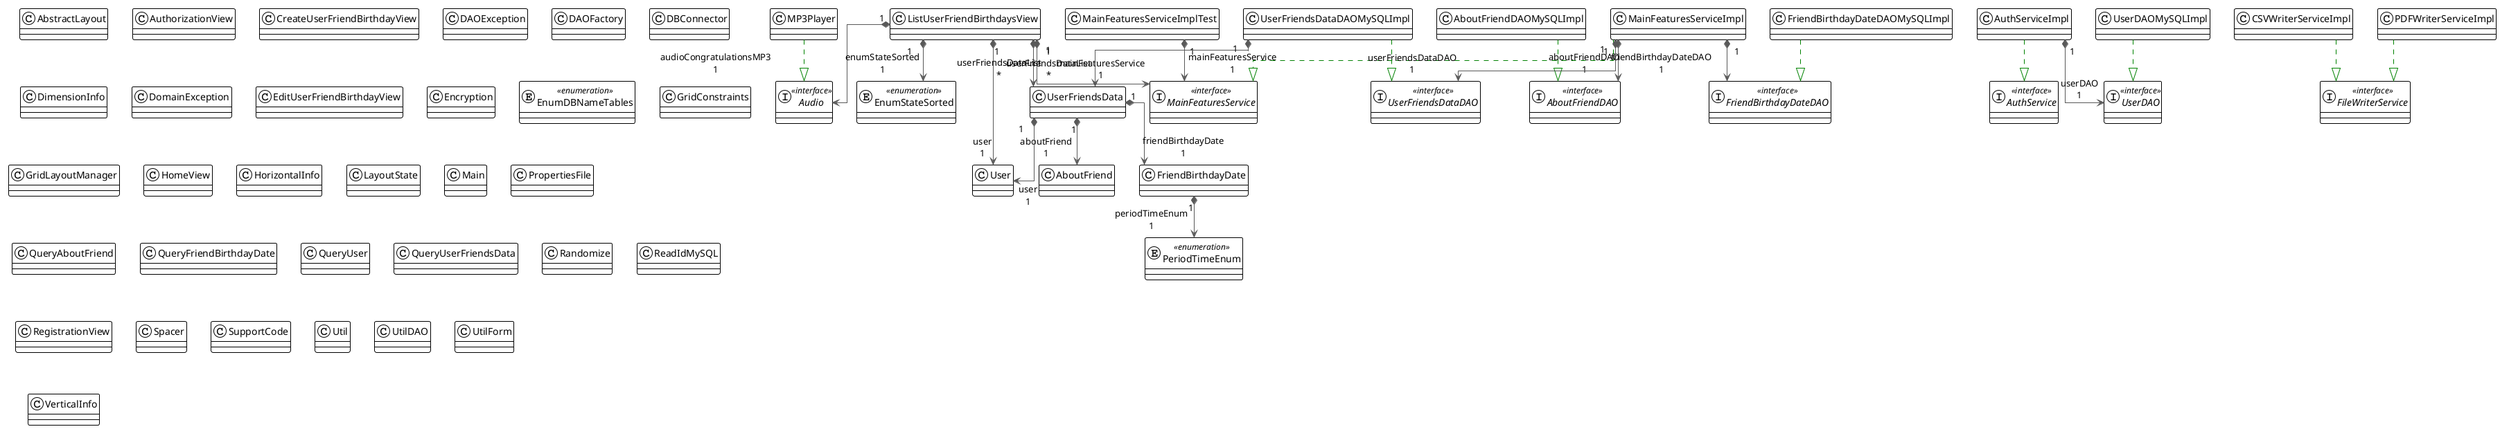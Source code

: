 @startuml

!theme plain
top to bottom direction
skinparam linetype ortho

class AboutFriend
interface AboutFriendDAO << interface >>
class AboutFriendDAOMySQLImpl
class AbstractLayout
interface Audio << interface >>
interface AuthService << interface >>
class AuthServiceImpl
class AuthorizationView
class CSVWriterServiceImpl
class CreateUserFriendBirthdayView
class DAOException
class DAOFactory
class DBConnector
class DimensionInfo
class DomainException
class EditUserFriendBirthdayView
class Encryption
enum EnumDBNameTables << enumeration >>
enum EnumStateSorted << enumeration >>
interface FileWriterService << interface >>
class FriendBirthdayDate
interface FriendBirthdayDateDAO << interface >>
class FriendBirthdayDateDAOMySQLImpl
class GridConstraints
class GridLayoutManager
class HomeView
class HorizontalInfo
class LayoutState
class ListUserFriendBirthdaysView
class MP3Player
class Main
interface MainFeaturesService << interface >>
class MainFeaturesServiceImpl
class MainFeaturesServiceImplTest
class PDFWriterServiceImpl
enum PeriodTimeEnum << enumeration >>
class PropertiesFile
class QueryAboutFriend
class QueryFriendBirthdayDate
class QueryUser
class QueryUserFriendsData
class Randomize
class ReadIdMySQL
class RegistrationView
class Spacer
class SupportCode
class User
interface UserDAO << interface >>
class UserDAOMySQLImpl
class UserFriendsData
interface UserFriendsDataDAO << interface >>
class UserFriendsDataDAOMySQLImpl
class Util
class UtilDAO
class UtilForm
class VerticalInfo

AboutFriendDAOMySQLImpl         -[#008200,dashed]-^  AboutFriendDAO                 
AuthServiceImpl                 -[#008200,dashed]-^  AuthService                    
AuthServiceImpl                "1" *-[#595959,plain]-> "userDAO\n1" UserDAO                        
CSVWriterServiceImpl            -[#008200,dashed]-^  FileWriterService              
FriendBirthdayDate             "1" *-[#595959,plain]-> "periodTimeEnum\n1" PeriodTimeEnum                 
FriendBirthdayDateDAOMySQLImpl  -[#008200,dashed]-^  FriendBirthdayDateDAO          
ListUserFriendBirthdaysView    "1" *-[#595959,plain]-> "audioCongratulationsMP3\n1" Audio                          
ListUserFriendBirthdaysView    "1" *-[#595959,plain]-> "enumStateSorted\n1" EnumStateSorted                
ListUserFriendBirthdaysView    "1" *-[#595959,plain]-> "mainFeaturesService\n1" MainFeaturesService            
ListUserFriendBirthdaysView    "1" *-[#595959,plain]-> "user\n1" User                           
ListUserFriendBirthdaysView    "1" *-[#595959,plain]-> "userFriendsDataList\n*" UserFriendsData                
MP3Player                       -[#008200,dashed]-^  Audio                          
MainFeaturesServiceImpl        "1" *-[#595959,plain]-> "aboutFriendDAO\n1" AboutFriendDAO                 
MainFeaturesServiceImpl        "1" *-[#595959,plain]-> "friendBirthdayDateDAO\n1" FriendBirthdayDateDAO          
MainFeaturesServiceImpl         -[#008200,dashed]-^  MainFeaturesService            
MainFeaturesServiceImpl        "1" *-[#595959,plain]-> "userFriendsDataDAO\n1" UserFriendsDataDAO             
MainFeaturesServiceImplTest    "1" *-[#595959,plain]-> "mainFeaturesService\n1" MainFeaturesService            
PDFWriterServiceImpl            -[#008200,dashed]-^  FileWriterService              
UserDAOMySQLImpl                -[#008200,dashed]-^  UserDAO                        
UserFriendsData                "1" *-[#595959,plain]-> "aboutFriend\n1" AboutFriend                    
UserFriendsData                "1" *-[#595959,plain]-> "friendBirthdayDate\n1" FriendBirthdayDate             
UserFriendsData                "1" *-[#595959,plain]-> "user\n1" User                           
UserFriendsDataDAOMySQLImpl    "1" *-[#595959,plain]-> "userFriendsDataList\n*" UserFriendsData                
UserFriendsDataDAOMySQLImpl     -[#008200,dashed]-^  UserFriendsDataDAO             
@enduml
